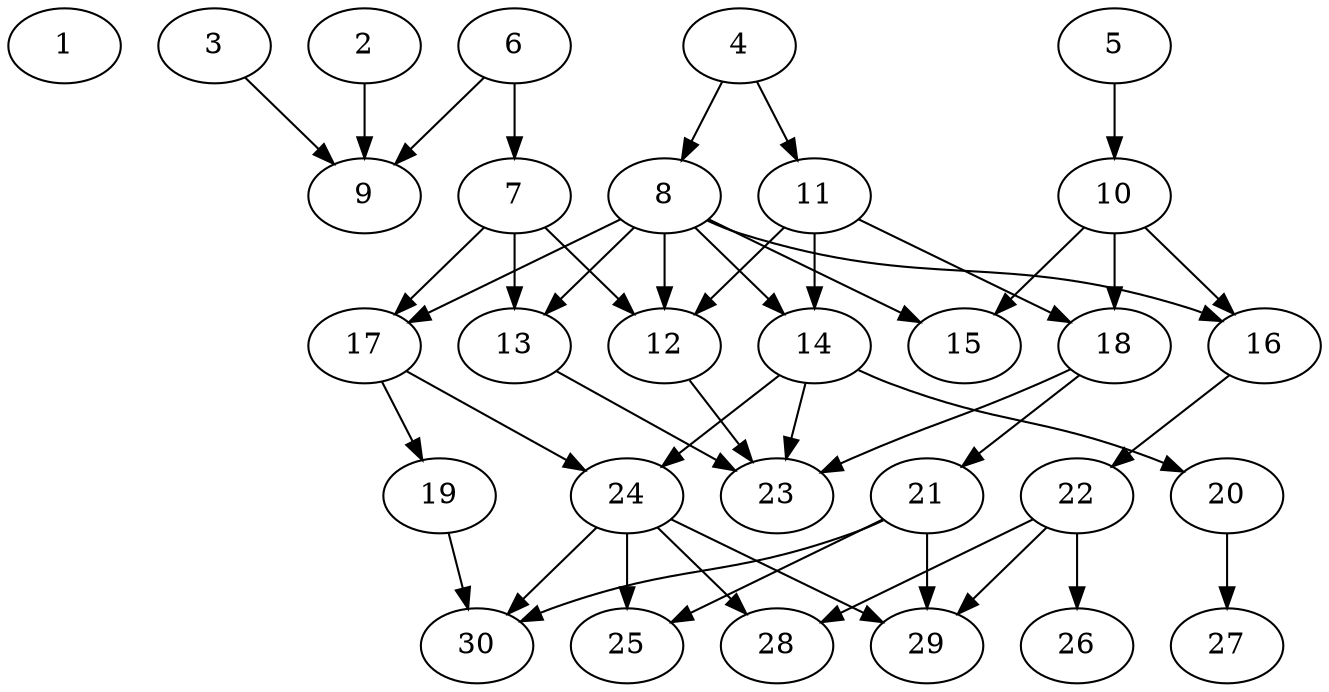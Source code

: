 // DAG automatically generated by daggen at Fri Jul 29 10:40:31 2022
// daggen.exe --dot -n 30 --ccr 0.5 --fat 0.5 --regular 0.5 --density 0.5 -o data\30/random_30_48.gv 
digraph G {
  1 [compute_size="34208428032", trans_size="751331", result_size="0", ram="11415872",alpha="0.16"]
  2 [compute_size="8066269184", trans_size="286121", result_size="74752", ram="44437520",alpha="0.06"]
  2 -> 9 [size ="74752"]
  3 [compute_size="49326787724", trans_size="180497", result_size="29696", ram="29899568",alpha="0.10"]
  3 -> 9 [size ="29696"]
  4 [compute_size="28991029248", trans_size="249293", result_size="29696", ram="14026304",alpha="0.13"]
  4 -> 8 [size ="29696"]
  4 -> 11 [size ="29696"]
  5 [compute_size="52549443287", trans_size="816771", result_size="29696", ram="45616016",alpha="0.12"]
  5 -> 10 [size ="29696"]
  6 [compute_size="549755813888", trans_size="977637", result_size="91136", ram="22724048",alpha="0.00"]
  6 -> 7 [size ="91136"]
  6 -> 9 [size ="91136"]
  7 [compute_size="1414770517964", trans_size="338646", result_size="1024", ram="35771456",alpha="0.18"]
  7 -> 12 [size ="1024"]
  7 -> 13 [size ="1024"]
  7 -> 17 [size ="1024"]
  8 [compute_size="549755813888", trans_size="459424", result_size="91136", ram="17314688",alpha="0.02"]
  8 -> 12 [size ="91136"]
  8 -> 13 [size ="91136"]
  8 -> 14 [size ="91136"]
  8 -> 15 [size ="91136"]
  8 -> 16 [size ="91136"]
  8 -> 17 [size ="91136"]
  9 [compute_size="9416466432", trans_size="773869", result_size="0", ram="6258368",alpha="0.17"]
  10 [compute_size="264212420725", trans_size="159429", result_size="1024", ram="2402912",alpha="0.09"]
  10 -> 15 [size ="1024"]
  10 -> 16 [size ="1024"]
  10 -> 18 [size ="1024"]
  11 [compute_size="2494568448", trans_size="428414", result_size="29696", ram="29972432",alpha="0.19"]
  11 -> 12 [size ="29696"]
  11 -> 14 [size ="29696"]
  11 -> 18 [size ="29696"]
  12 [compute_size="549755813888", trans_size="734419", result_size="91136", ram="34990544",alpha="0.11"]
  12 -> 23 [size ="91136"]
  13 [compute_size="19196780544", trans_size="630904", result_size="13312", ram="3424592",alpha="0.06"]
  13 -> 23 [size ="13312"]
  14 [compute_size="4314828800", trans_size="140120", result_size="1024", ram="19251920",alpha="0.04"]
  14 -> 20 [size ="1024"]
  14 -> 23 [size ="1024"]
  14 -> 24 [size ="1024"]
  15 [compute_size="12204589056", trans_size="481099", result_size="0", ram="44540480",alpha="0.04"]
  16 [compute_size="38308681728", trans_size="55211", result_size="54272", ram="29776016",alpha="0.04"]
  16 -> 22 [size ="54272"]
  17 [compute_size="8589934592", trans_size="455620", result_size="70656", ram="41036672",alpha="0.05"]
  17 -> 19 [size ="70656"]
  17 -> 24 [size ="70656"]
  18 [compute_size="9142419456", trans_size="882754", result_size="54272", ram="48958256",alpha="0.14"]
  18 -> 21 [size ="54272"]
  18 -> 23 [size ="54272"]
  19 [compute_size="29194035200", trans_size="630521", result_size="1024", ram="50868560",alpha="0.18"]
  19 -> 30 [size ="1024"]
  20 [compute_size="214658708886", trans_size="681543", result_size="54272", ram="2543888",alpha="0.05"]
  20 -> 27 [size ="54272"]
  21 [compute_size="981853749597", trans_size="755742", result_size="54272", ram="12193616",alpha="0.16"]
  21 -> 25 [size ="54272"]
  21 -> 29 [size ="54272"]
  21 -> 30 [size ="54272"]
  22 [compute_size="925253632", trans_size="287080", result_size="70656", ram="17067584",alpha="0.08"]
  22 -> 26 [size ="70656"]
  22 -> 28 [size ="70656"]
  22 -> 29 [size ="70656"]
  23 [compute_size="68719476736", trans_size="511341", result_size="0", ram="49129328",alpha="0.19"]
  24 [compute_size="24857395200", trans_size="643116", result_size="1024", ram="18471008",alpha="0.20"]
  24 -> 25 [size ="1024"]
  24 -> 28 [size ="1024"]
  24 -> 29 [size ="1024"]
  24 -> 30 [size ="1024"]
  25 [compute_size="24525047808", trans_size="895446", result_size="0", ram="38377136",alpha="0.18"]
  26 [compute_size="68719476736", trans_size="888253", result_size="0", ram="48959840",alpha="0.19"]
  27 [compute_size="382492672", trans_size="883681", result_size="0", ram="34399712",alpha="0.06"]
  28 [compute_size="279060414464", trans_size="1027605", result_size="0", ram="6112640",alpha="0.17"]
  29 [compute_size="1787750400", trans_size="785313", result_size="0", ram="10619120",alpha="0.08"]
  30 [compute_size="92298018816", trans_size="972970", result_size="0", ram="25637024",alpha="0.02"]
}
